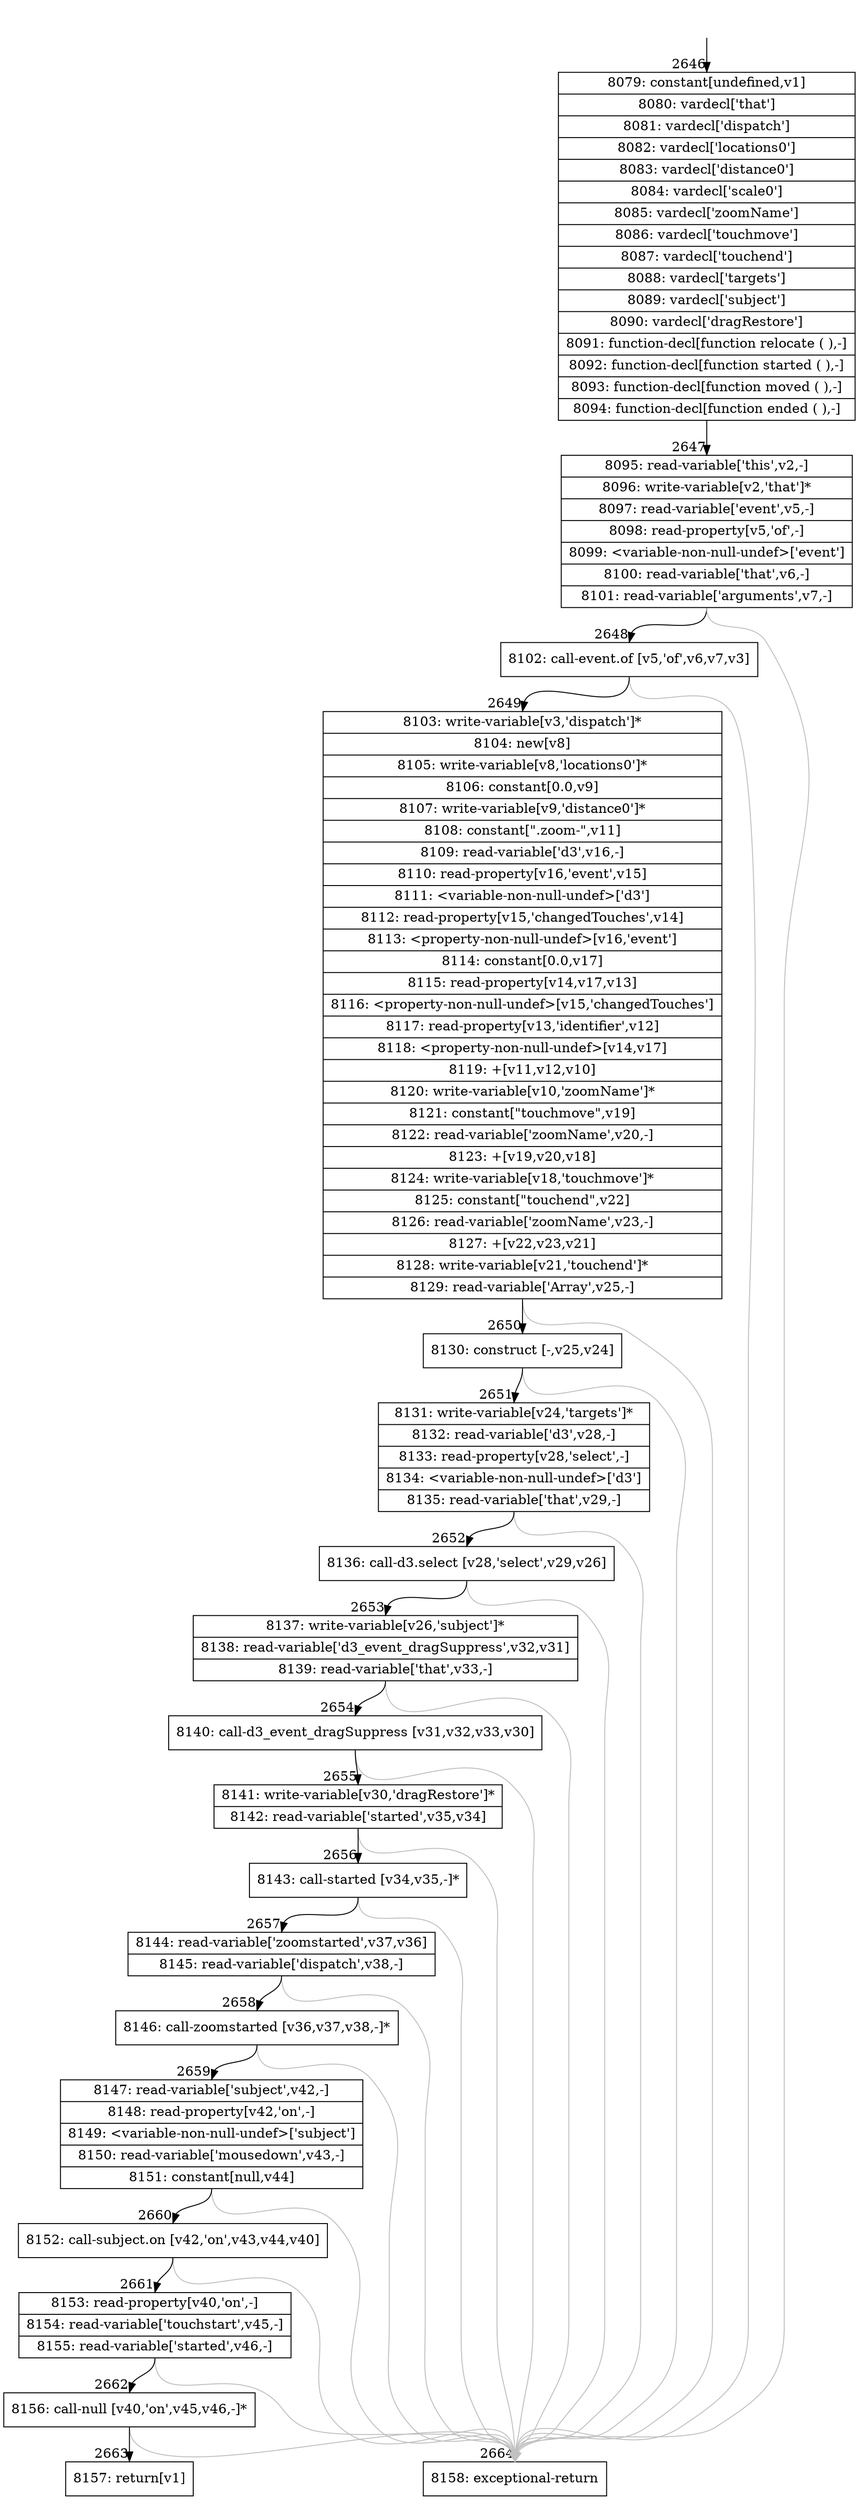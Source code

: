 digraph {
rankdir="TD"
BB_entry250[shape=none,label=""];
BB_entry250 -> BB2646 [tailport=s, headport=n, headlabel="    2646"]
BB2646 [shape=record label="{8079: constant[undefined,v1]|8080: vardecl['that']|8081: vardecl['dispatch']|8082: vardecl['locations0']|8083: vardecl['distance0']|8084: vardecl['scale0']|8085: vardecl['zoomName']|8086: vardecl['touchmove']|8087: vardecl['touchend']|8088: vardecl['targets']|8089: vardecl['subject']|8090: vardecl['dragRestore']|8091: function-decl[function relocate ( ),-]|8092: function-decl[function started ( ),-]|8093: function-decl[function moved ( ),-]|8094: function-decl[function ended ( ),-]}" ] 
BB2646 -> BB2647 [tailport=s, headport=n, headlabel="      2647"]
BB2647 [shape=record label="{8095: read-variable['this',v2,-]|8096: write-variable[v2,'that']*|8097: read-variable['event',v5,-]|8098: read-property[v5,'of',-]|8099: \<variable-non-null-undef\>['event']|8100: read-variable['that',v6,-]|8101: read-variable['arguments',v7,-]}" ] 
BB2647 -> BB2648 [tailport=s, headport=n, headlabel="      2648"]
BB2647 -> BB2664 [tailport=s, headport=n, color=gray, headlabel="      2664"]
BB2648 [shape=record label="{8102: call-event.of [v5,'of',v6,v7,v3]}" ] 
BB2648 -> BB2649 [tailport=s, headport=n, headlabel="      2649"]
BB2648 -> BB2664 [tailport=s, headport=n, color=gray]
BB2649 [shape=record label="{8103: write-variable[v3,'dispatch']*|8104: new[v8]|8105: write-variable[v8,'locations0']*|8106: constant[0.0,v9]|8107: write-variable[v9,'distance0']*|8108: constant[\".zoom-\",v11]|8109: read-variable['d3',v16,-]|8110: read-property[v16,'event',v15]|8111: \<variable-non-null-undef\>['d3']|8112: read-property[v15,'changedTouches',v14]|8113: \<property-non-null-undef\>[v16,'event']|8114: constant[0.0,v17]|8115: read-property[v14,v17,v13]|8116: \<property-non-null-undef\>[v15,'changedTouches']|8117: read-property[v13,'identifier',v12]|8118: \<property-non-null-undef\>[v14,v17]|8119: +[v11,v12,v10]|8120: write-variable[v10,'zoomName']*|8121: constant[\"touchmove\",v19]|8122: read-variable['zoomName',v20,-]|8123: +[v19,v20,v18]|8124: write-variable[v18,'touchmove']*|8125: constant[\"touchend\",v22]|8126: read-variable['zoomName',v23,-]|8127: +[v22,v23,v21]|8128: write-variable[v21,'touchend']*|8129: read-variable['Array',v25,-]}" ] 
BB2649 -> BB2650 [tailport=s, headport=n, headlabel="      2650"]
BB2649 -> BB2664 [tailport=s, headport=n, color=gray]
BB2650 [shape=record label="{8130: construct [-,v25,v24]}" ] 
BB2650 -> BB2651 [tailport=s, headport=n, headlabel="      2651"]
BB2650 -> BB2664 [tailport=s, headport=n, color=gray]
BB2651 [shape=record label="{8131: write-variable[v24,'targets']*|8132: read-variable['d3',v28,-]|8133: read-property[v28,'select',-]|8134: \<variable-non-null-undef\>['d3']|8135: read-variable['that',v29,-]}" ] 
BB2651 -> BB2652 [tailport=s, headport=n, headlabel="      2652"]
BB2651 -> BB2664 [tailport=s, headport=n, color=gray]
BB2652 [shape=record label="{8136: call-d3.select [v28,'select',v29,v26]}" ] 
BB2652 -> BB2653 [tailport=s, headport=n, headlabel="      2653"]
BB2652 -> BB2664 [tailport=s, headport=n, color=gray]
BB2653 [shape=record label="{8137: write-variable[v26,'subject']*|8138: read-variable['d3_event_dragSuppress',v32,v31]|8139: read-variable['that',v33,-]}" ] 
BB2653 -> BB2654 [tailport=s, headport=n, headlabel="      2654"]
BB2653 -> BB2664 [tailport=s, headport=n, color=gray]
BB2654 [shape=record label="{8140: call-d3_event_dragSuppress [v31,v32,v33,v30]}" ] 
BB2654 -> BB2655 [tailport=s, headport=n, headlabel="      2655"]
BB2654 -> BB2664 [tailport=s, headport=n, color=gray]
BB2655 [shape=record label="{8141: write-variable[v30,'dragRestore']*|8142: read-variable['started',v35,v34]}" ] 
BB2655 -> BB2656 [tailport=s, headport=n, headlabel="      2656"]
BB2655 -> BB2664 [tailport=s, headport=n, color=gray]
BB2656 [shape=record label="{8143: call-started [v34,v35,-]*}" ] 
BB2656 -> BB2657 [tailport=s, headport=n, headlabel="      2657"]
BB2656 -> BB2664 [tailport=s, headport=n, color=gray]
BB2657 [shape=record label="{8144: read-variable['zoomstarted',v37,v36]|8145: read-variable['dispatch',v38,-]}" ] 
BB2657 -> BB2658 [tailport=s, headport=n, headlabel="      2658"]
BB2657 -> BB2664 [tailport=s, headport=n, color=gray]
BB2658 [shape=record label="{8146: call-zoomstarted [v36,v37,v38,-]*}" ] 
BB2658 -> BB2659 [tailport=s, headport=n, headlabel="      2659"]
BB2658 -> BB2664 [tailport=s, headport=n, color=gray]
BB2659 [shape=record label="{8147: read-variable['subject',v42,-]|8148: read-property[v42,'on',-]|8149: \<variable-non-null-undef\>['subject']|8150: read-variable['mousedown',v43,-]|8151: constant[null,v44]}" ] 
BB2659 -> BB2660 [tailport=s, headport=n, headlabel="      2660"]
BB2659 -> BB2664 [tailport=s, headport=n, color=gray]
BB2660 [shape=record label="{8152: call-subject.on [v42,'on',v43,v44,v40]}" ] 
BB2660 -> BB2661 [tailport=s, headport=n, headlabel="      2661"]
BB2660 -> BB2664 [tailport=s, headport=n, color=gray]
BB2661 [shape=record label="{8153: read-property[v40,'on',-]|8154: read-variable['touchstart',v45,-]|8155: read-variable['started',v46,-]}" ] 
BB2661 -> BB2662 [tailport=s, headport=n, headlabel="      2662"]
BB2661 -> BB2664 [tailport=s, headport=n, color=gray]
BB2662 [shape=record label="{8156: call-null [v40,'on',v45,v46,-]*}" ] 
BB2662 -> BB2663 [tailport=s, headport=n, headlabel="      2663"]
BB2662 -> BB2664 [tailport=s, headport=n, color=gray]
BB2663 [shape=record label="{8157: return[v1]}" ] 
BB2664 [shape=record label="{8158: exceptional-return}" ] 
//#$~ 1551
}
